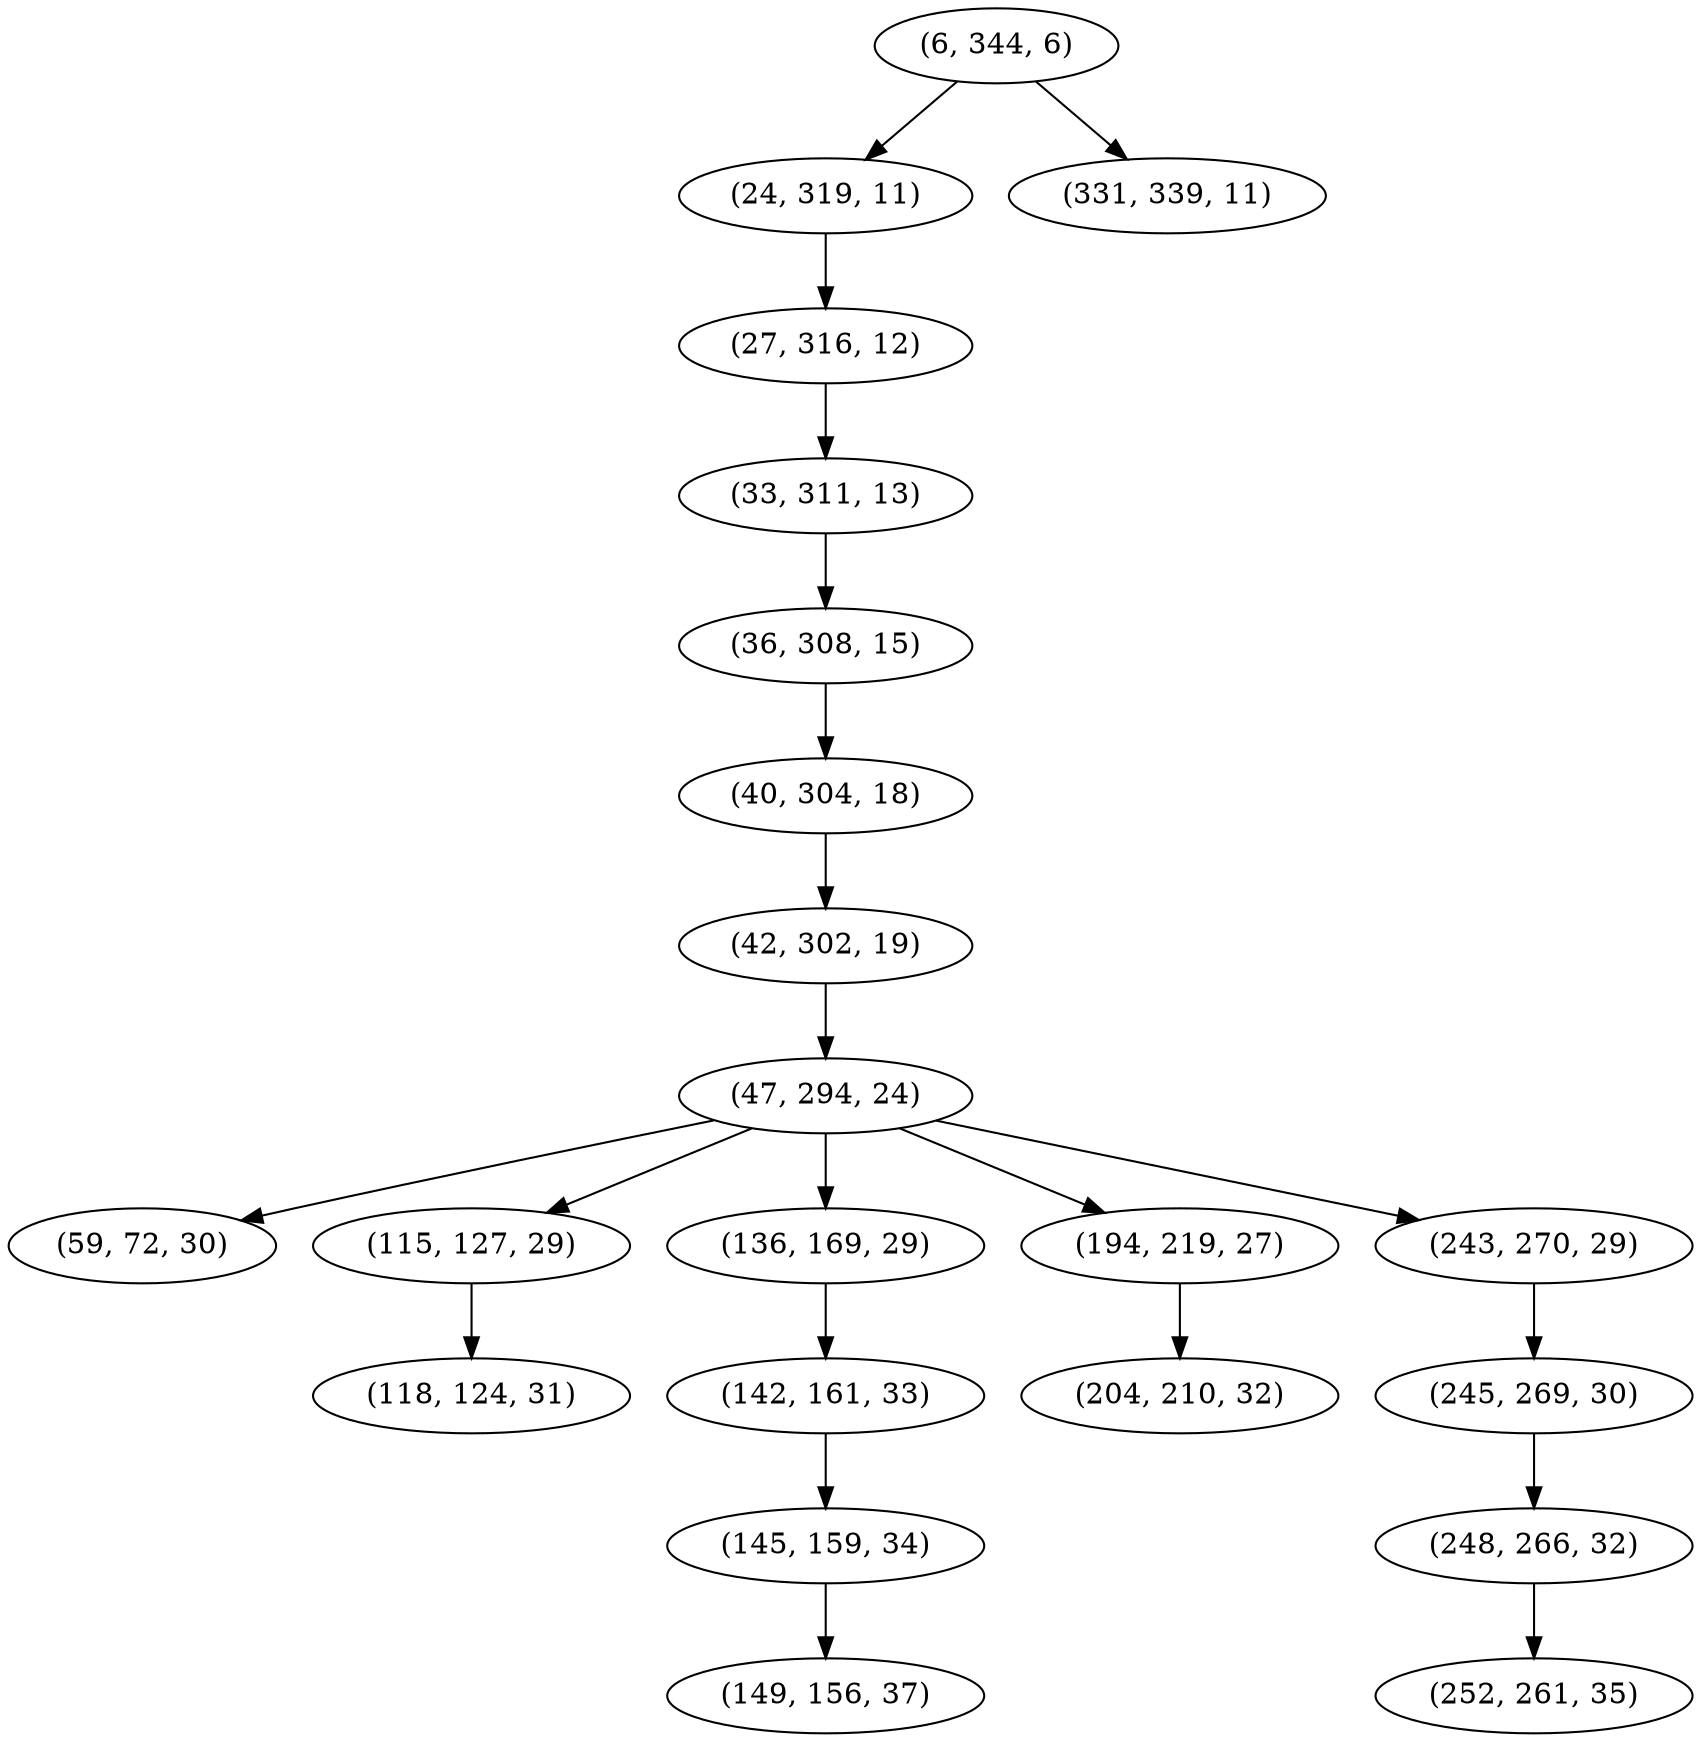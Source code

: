 digraph tree {
    "(6, 344, 6)";
    "(24, 319, 11)";
    "(27, 316, 12)";
    "(33, 311, 13)";
    "(36, 308, 15)";
    "(40, 304, 18)";
    "(42, 302, 19)";
    "(47, 294, 24)";
    "(59, 72, 30)";
    "(115, 127, 29)";
    "(118, 124, 31)";
    "(136, 169, 29)";
    "(142, 161, 33)";
    "(145, 159, 34)";
    "(149, 156, 37)";
    "(194, 219, 27)";
    "(204, 210, 32)";
    "(243, 270, 29)";
    "(245, 269, 30)";
    "(248, 266, 32)";
    "(252, 261, 35)";
    "(331, 339, 11)";
    "(6, 344, 6)" -> "(24, 319, 11)";
    "(6, 344, 6)" -> "(331, 339, 11)";
    "(24, 319, 11)" -> "(27, 316, 12)";
    "(27, 316, 12)" -> "(33, 311, 13)";
    "(33, 311, 13)" -> "(36, 308, 15)";
    "(36, 308, 15)" -> "(40, 304, 18)";
    "(40, 304, 18)" -> "(42, 302, 19)";
    "(42, 302, 19)" -> "(47, 294, 24)";
    "(47, 294, 24)" -> "(59, 72, 30)";
    "(47, 294, 24)" -> "(115, 127, 29)";
    "(47, 294, 24)" -> "(136, 169, 29)";
    "(47, 294, 24)" -> "(194, 219, 27)";
    "(47, 294, 24)" -> "(243, 270, 29)";
    "(115, 127, 29)" -> "(118, 124, 31)";
    "(136, 169, 29)" -> "(142, 161, 33)";
    "(142, 161, 33)" -> "(145, 159, 34)";
    "(145, 159, 34)" -> "(149, 156, 37)";
    "(194, 219, 27)" -> "(204, 210, 32)";
    "(243, 270, 29)" -> "(245, 269, 30)";
    "(245, 269, 30)" -> "(248, 266, 32)";
    "(248, 266, 32)" -> "(252, 261, 35)";
}
